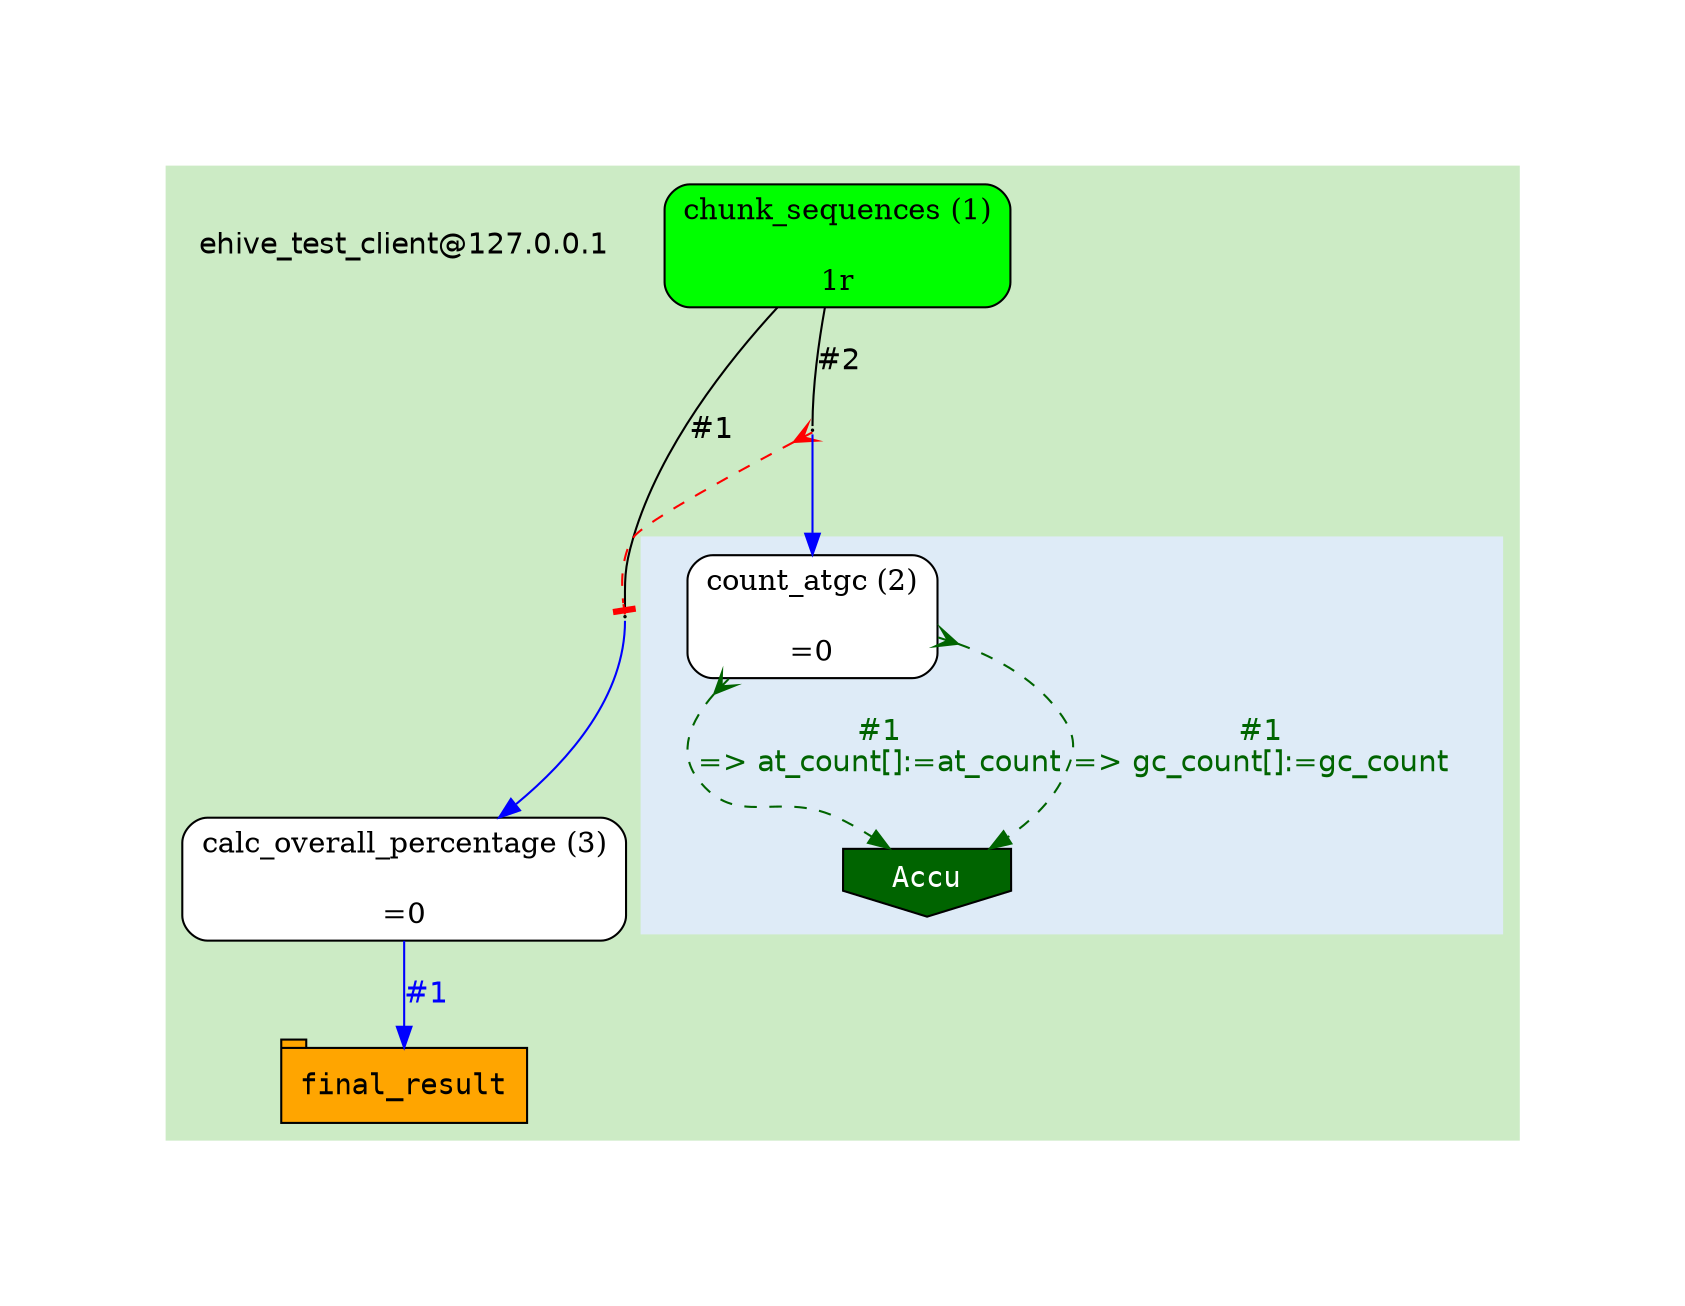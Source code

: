 digraph test {
	ratio="compress"; concentrate = "true"; name = "AnalysisWorkflow"; pad = "1.0";
	analysis_chunk_sequences [fillcolor="green", fontname="Times-Roman", label=<<table border="0" cellborder="0" cellspacing="0" cellpadding="1"><tr><td colspan="1">chunk_sequences (1)</td></tr><tr><td colspan="1"> </td></tr><tr><td bgcolor="green" width="100%">1r</td></tr></table>>, shape="Mrecord", style="filled"];
	dfr_1_mp [fixedsize="1", height="0.01", label="dfr_1_mp", shape="point", width="0.01"];
	analysis_calc_overall_percentage [fillcolor="white", fontname="Times-Roman", label=<<table border="0" cellborder="0" cellspacing="0" cellpadding="1"><tr><td colspan="1">calc_overall_percentage (3)</td></tr><tr><td colspan="1"> </td></tr><tr><td>=0</td></tr></table>>, shape="Mrecord", style="filled"];
	table_final_result [fillcolor="orange", fontcolor="black", fontname="Courier", label=<<table border="0" cellborder="0" cellspacing="0" cellpadding="1"><tr><td colspan="1">final_result</td></tr></table>>, shape="tab", style="filled"];
	dfr_2_mp [fixedsize="1", height="0.01", label="dfr_2_mp", shape="point", width="0.01"];
	analysis_count_atgc [fillcolor="white", fontname="Times-Roman", label=<<table border="0" cellborder="0" cellspacing="0" cellpadding="1"><tr><td colspan="1">count_atgc (2)</td></tr><tr><td colspan="1"> </td></tr><tr><td>=0</td></tr></table>>, shape="Mrecord", style="filled"];
	sink_dfr_1_mp [fillcolor="darkgreen", fontcolor="white", fontname="Courier", label="Accu", shape="invhouse", style="filled"];
	pipelabel_gcpct [fontname="Helvetica", label="ehive_test_client@127.0.0.1", shape="plaintext"];
	analysis_calc_overall_percentage -> table_final_result [color="blue", fontcolor="blue", fontname="Helvetica", label="#1\n"];
	analysis_chunk_sequences -> dfr_1_mp [arrowhead="none", color="black", fontcolor="black", fontname="Helvetica", headport="n", label="#1"];
	analysis_chunk_sequences -> dfr_2_mp [arrowhead="none", color="black", fontcolor="black", fontname="Helvetica", headport="n", label="#2"];
	analysis_count_atgc -> sink_dfr_1_mp [arrowtail="crow", color="darkgreen", dir="both", fontcolor="darkgreen", fontname="Helvetica", label="#1\n=> at_count[]:=at_count", style="dashed"];
	analysis_count_atgc -> sink_dfr_1_mp [arrowtail="crow", color="darkgreen", dir="both", fontcolor="darkgreen", fontname="Helvetica", label="#1\n=> gc_count[]:=gc_count", style="dashed"];
	dfr_1_mp -> analysis_calc_overall_percentage [color="blue", fontcolor="blue", fontname="Helvetica", label="\n", tailport="s"];
	dfr_2_mp -> analysis_count_atgc [color="blue", fontcolor="blue", fontname="Helvetica", label="\n", tailport="s"];
	dfr_2_mp -> dfr_1_mp [arrowhead="tee", arrowtail="crow", color="red", dir="both", style="dashed"];

subgraph cluster_gcpct {
	style=filled;
	colorscheme=pastel19;
	color=3;
	pipelabel_gcpct;
	analysis_chunk_sequences;
	dfr_1_mp;
	subgraph cluster_dfr_1_mp {
		style=filled;
		colorscheme=blues9;
		color=2;
		analysis_count_atgc;
		sink_dfr_1_mp;
		sink_dfr_1_mp;
	}
	dfr_2_mp;
	analysis_calc_overall_percentage;
	table_final_result;
}
}
